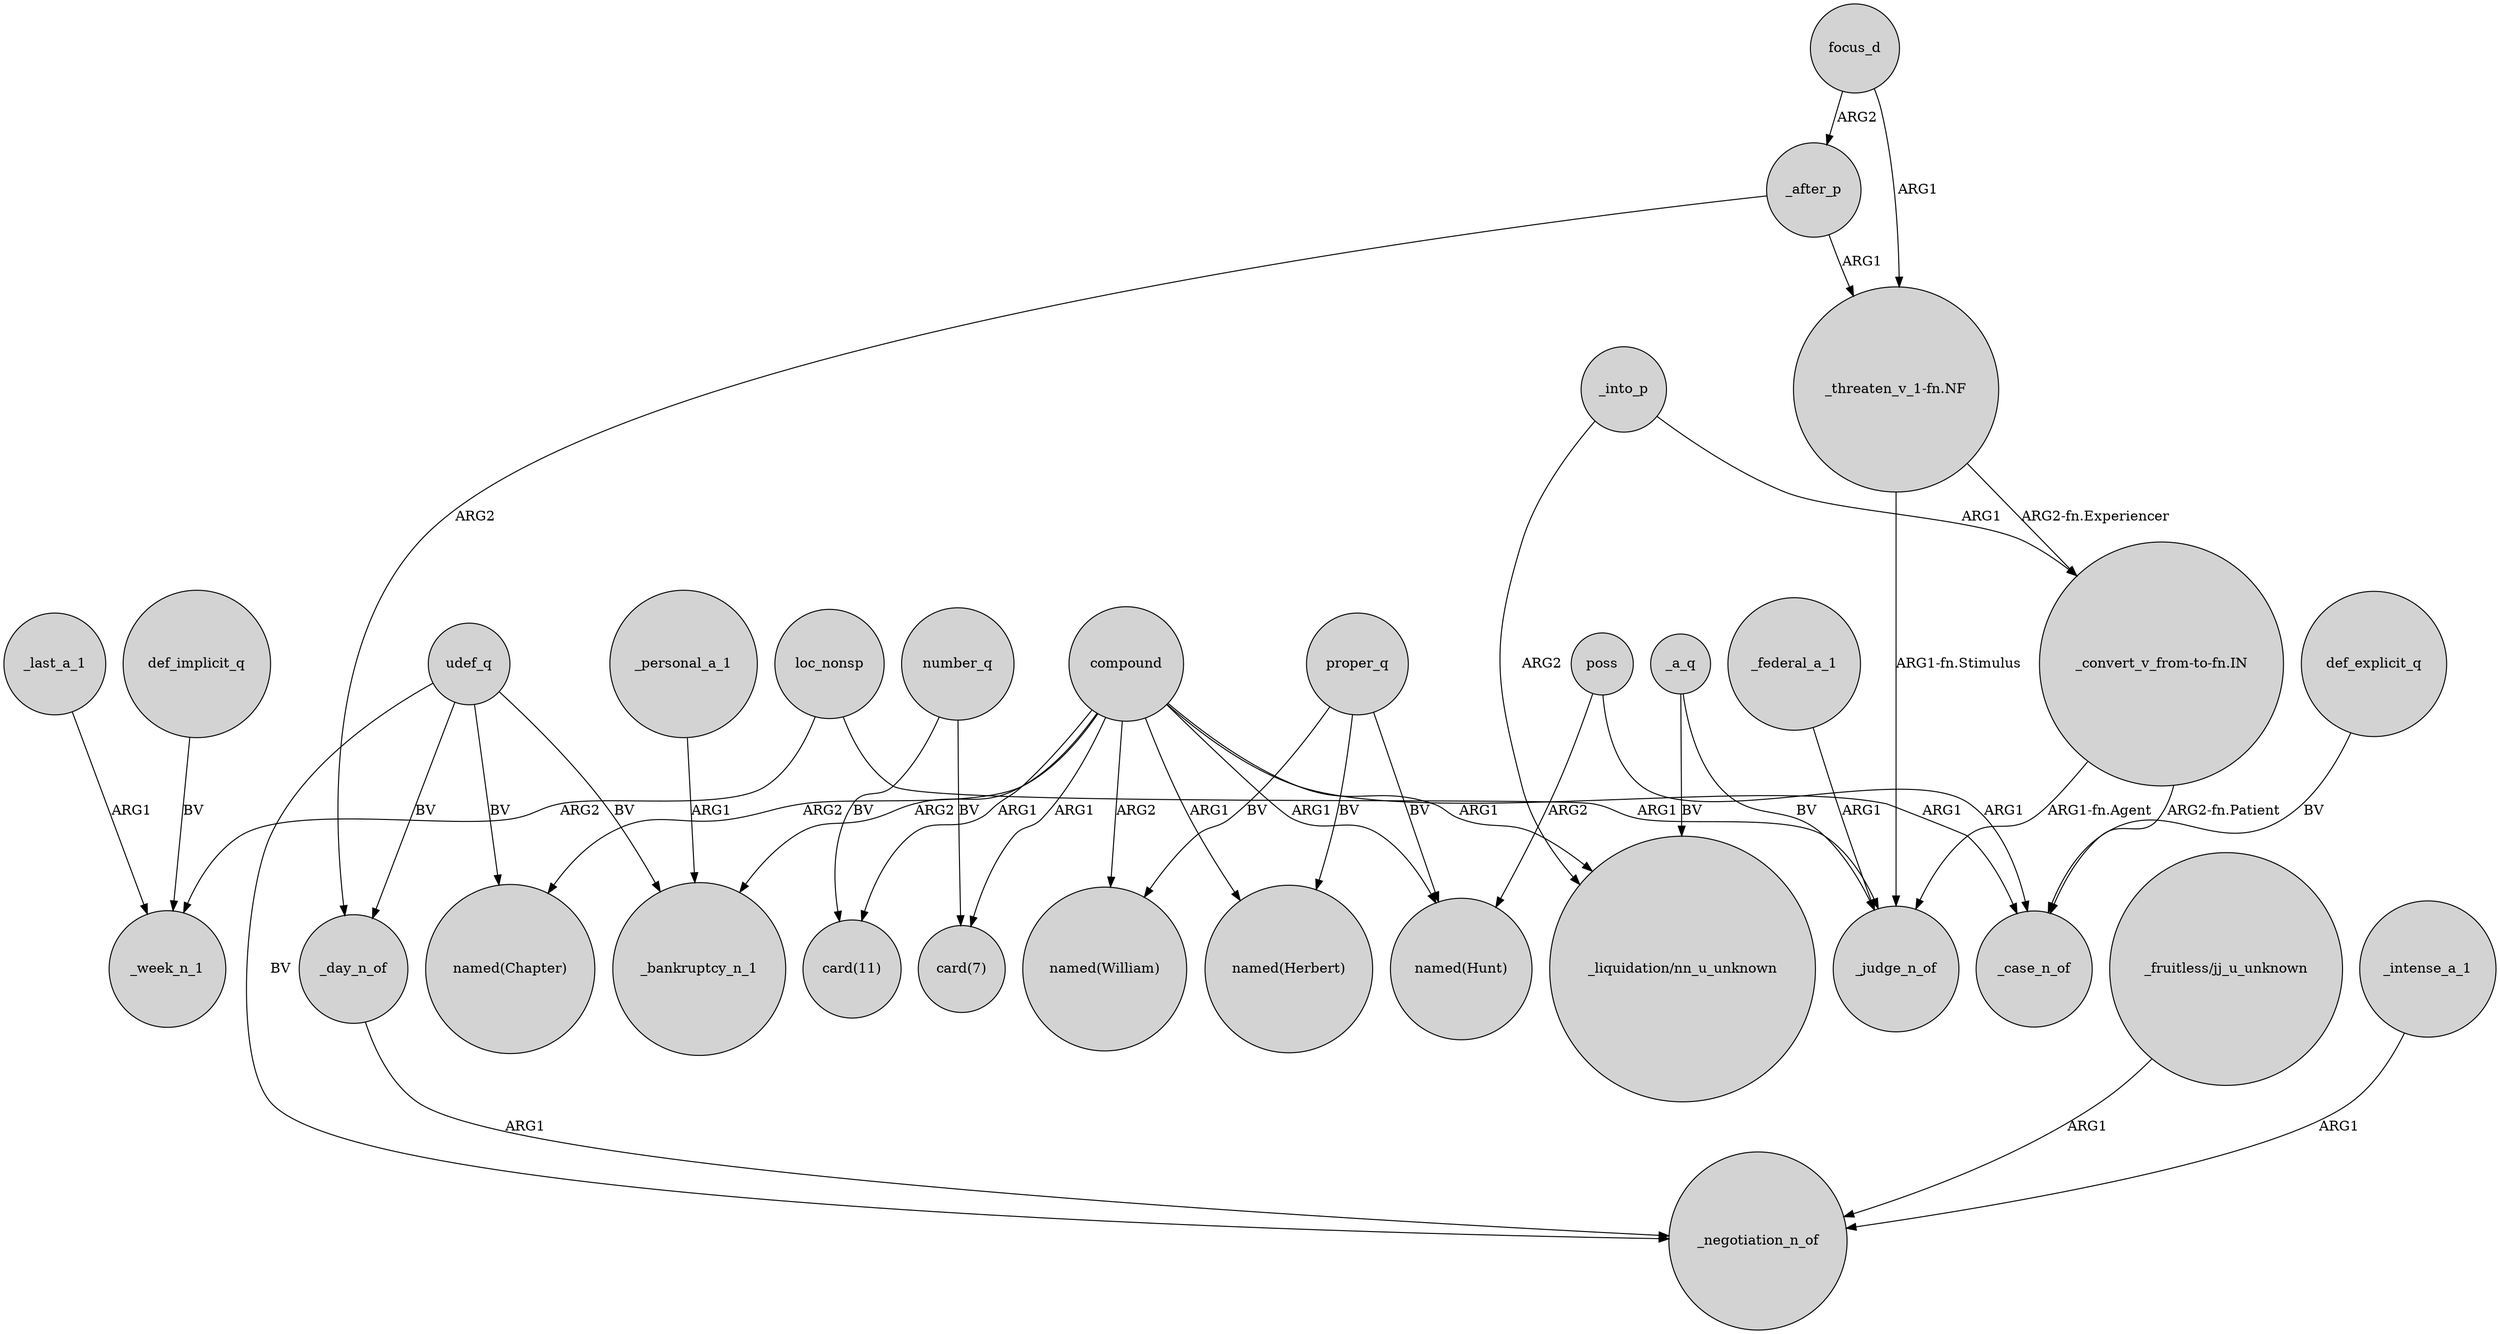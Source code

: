 digraph {
	node [shape=circle style=filled]
	udef_q -> _negotiation_n_of [label=BV]
	number_q -> "card(11)" [label=BV]
	udef_q -> _bankruptcy_n_1 [label=BV]
	loc_nonsp -> _judge_n_of [label=ARG1]
	focus_d -> _after_p [label=ARG2]
	def_implicit_q -> _week_n_1 [label=BV]
	compound -> "card(11)" [label=ARG1]
	compound -> "named(Chapter)" [label=ARG2]
	_a_q -> "_liquidation/nn_u_unknown" [label=BV]
	"_convert_v_from-to-fn.IN" -> _judge_n_of [label="ARG1-fn.Agent"]
	proper_q -> "named(Herbert)" [label=BV]
	compound -> _bankruptcy_n_1 [label=ARG2]
	compound -> "named(Hunt)" [label=ARG1]
	poss -> _case_n_of [label=ARG1]
	_day_n_of -> _negotiation_n_of [label=ARG1]
	_after_p -> _day_n_of [label=ARG2]
	"_fruitless/jj_u_unknown" -> _negotiation_n_of [label=ARG1]
	compound -> "_liquidation/nn_u_unknown" [label=ARG1]
	udef_q -> _day_n_of [label=BV]
	"_threaten_v_1-fn.NF" -> _judge_n_of [label="ARG1-fn.Stimulus"]
	compound -> "named(Herbert)" [label=ARG1]
	compound -> "card(7)" [label=ARG1]
	_a_q -> _judge_n_of [label=BV]
	poss -> "named(Hunt)" [label=ARG2]
	number_q -> "card(7)" [label=BV]
	loc_nonsp -> _week_n_1 [label=ARG2]
	_into_p -> "_liquidation/nn_u_unknown" [label=ARG2]
	compound -> "named(William)" [label=ARG2]
	compound -> _case_n_of [label=ARG1]
	"_convert_v_from-to-fn.IN" -> _case_n_of [label="ARG2-fn.Patient"]
	focus_d -> "_threaten_v_1-fn.NF" [label=ARG1]
	udef_q -> "named(Chapter)" [label=BV]
	_last_a_1 -> _week_n_1 [label=ARG1]
	_after_p -> "_threaten_v_1-fn.NF" [label=ARG1]
	_federal_a_1 -> _judge_n_of [label=ARG1]
	_intense_a_1 -> _negotiation_n_of [label=ARG1]
	_personal_a_1 -> _bankruptcy_n_1 [label=ARG1]
	proper_q -> "named(Hunt)" [label=BV]
	def_explicit_q -> _case_n_of [label=BV]
	"_threaten_v_1-fn.NF" -> "_convert_v_from-to-fn.IN" [label="ARG2-fn.Experiencer"]
	proper_q -> "named(William)" [label=BV]
	_into_p -> "_convert_v_from-to-fn.IN" [label=ARG1]
}
